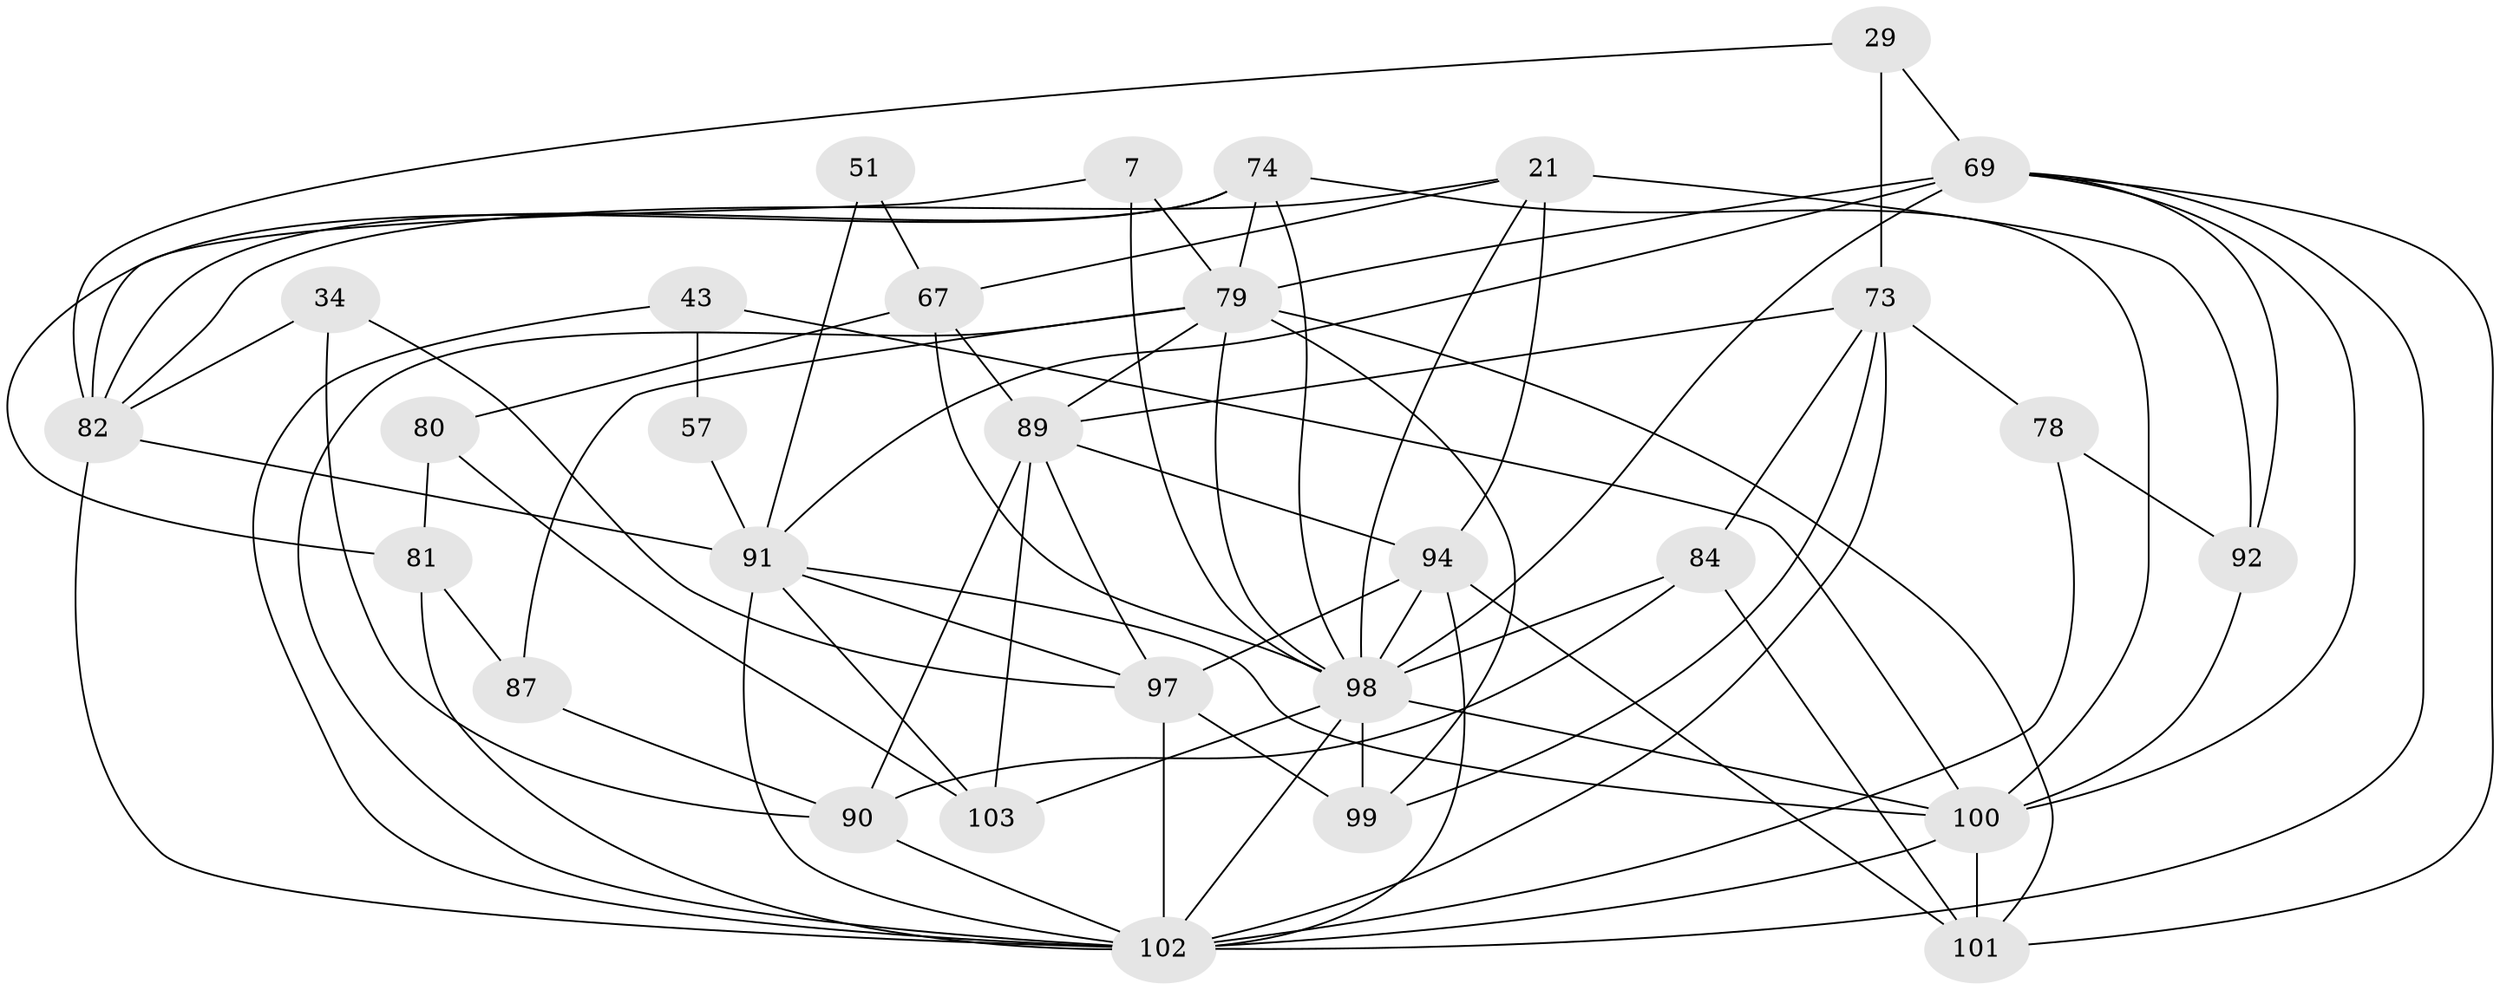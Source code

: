 // original degree distribution, {3: 0.2524271844660194, 5: 0.23300970873786409, 2: 0.17475728155339806, 4: 0.21359223300970873, 7: 0.038834951456310676, 9: 0.019417475728155338, 6: 0.05825242718446602, 8: 0.009708737864077669}
// Generated by graph-tools (version 1.1) at 2025/52/03/04/25 21:52:51]
// undirected, 30 vertices, 80 edges
graph export_dot {
graph [start="1"]
  node [color=gray90,style=filled];
  7;
  21;
  29 [super="+14"];
  34;
  43;
  51;
  57;
  67 [super="+44"];
  69 [super="+26+55+68"];
  73 [super="+22+61"];
  74 [super="+6+5+39"];
  78;
  79 [super="+13+41"];
  80 [super="+23"];
  81 [super="+77+53+20"];
  82 [super="+28+65"];
  84 [super="+49"];
  87;
  89 [super="+37+64"];
  90 [super="+71"];
  91 [super="+11+58"];
  92 [super="+38"];
  94 [super="+19+72"];
  97 [super="+35"];
  98 [super="+45+10+88"];
  99 [super="+75+70"];
  100 [super="+30+52"];
  101 [super="+95"];
  102 [super="+96+86+85+48"];
  103 [super="+17"];
  7 -- 82;
  7 -- 79 [weight=3];
  7 -- 98;
  21 -- 94 [weight=3];
  21 -- 67;
  21 -- 92;
  21 -- 82;
  21 -- 98;
  29 -- 82;
  29 -- 69 [weight=2];
  29 -- 73 [weight=2];
  34 -- 97;
  34 -- 82;
  34 -- 90;
  43 -- 100 [weight=2];
  43 -- 57;
  43 -- 102 [weight=2];
  51 -- 67;
  51 -- 91;
  57 -- 91;
  67 -- 80;
  67 -- 89;
  67 -- 98 [weight=2];
  69 -- 91 [weight=2];
  69 -- 79 [weight=2];
  69 -- 92;
  69 -- 100 [weight=2];
  69 -- 101 [weight=2];
  69 -- 102 [weight=2];
  69 -- 98 [weight=3];
  73 -- 78 [weight=2];
  73 -- 99 [weight=2];
  73 -- 84 [weight=2];
  73 -- 89;
  73 -- 102 [weight=3];
  74 -- 79 [weight=3];
  74 -- 82 [weight=2];
  74 -- 100 [weight=3];
  74 -- 98;
  74 -- 81;
  78 -- 92;
  78 -- 102;
  79 -- 98;
  79 -- 101;
  79 -- 87;
  79 -- 102;
  79 -- 89;
  79 -- 99;
  80 -- 103 [weight=2];
  80 -- 81 [weight=3];
  81 -- 87;
  81 -- 102 [weight=2];
  82 -- 91;
  82 -- 102 [weight=3];
  84 -- 101 [weight=2];
  84 -- 90;
  84 -- 98 [weight=2];
  87 -- 90;
  89 -- 90;
  89 -- 97 [weight=2];
  89 -- 103;
  89 -- 94;
  90 -- 102 [weight=3];
  91 -- 103 [weight=2];
  91 -- 97 [weight=2];
  91 -- 100;
  91 -- 102;
  92 -- 100;
  94 -- 97 [weight=3];
  94 -- 98 [weight=2];
  94 -- 101;
  94 -- 102;
  97 -- 99;
  97 -- 102 [weight=2];
  98 -- 103;
  98 -- 100 [weight=2];
  98 -- 99 [weight=4];
  98 -- 102 [weight=2];
  100 -- 102 [weight=4];
  100 -- 101;
}
